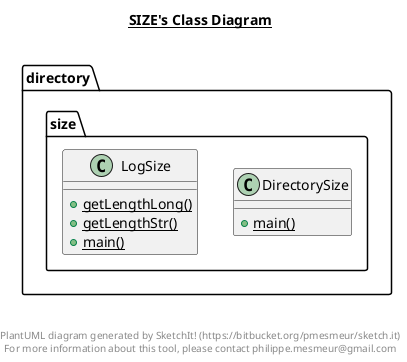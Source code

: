 @startuml

title __SIZE's Class Diagram__\n

  namespace directory.size {
    class directory.size.DirectorySize {
        {static} + main()
    }
  }
  

  namespace directory.size {
    class directory.size.LogSize {
        {static} + getLengthLong()
        {static} + getLengthStr()
        {static} + main()
    }
  }
  



right footer


PlantUML diagram generated by SketchIt! (https://bitbucket.org/pmesmeur/sketch.it)
For more information about this tool, please contact philippe.mesmeur@gmail.com
endfooter

@enduml

